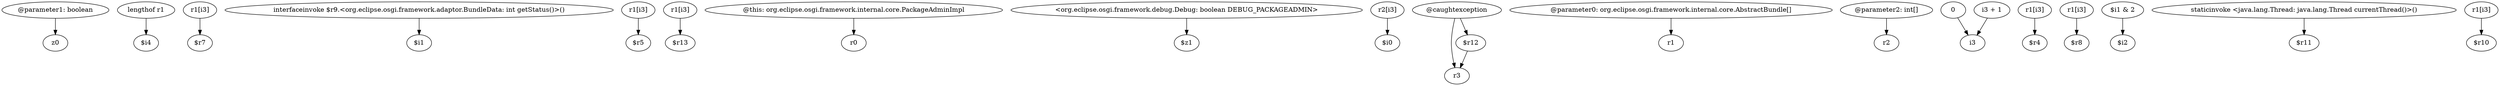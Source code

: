 digraph g {
0[label="@parameter1: boolean"]
1[label="z0"]
0->1[label=""]
2[label="lengthof r1"]
3[label="$i4"]
2->3[label=""]
4[label="r1[i3]"]
5[label="$r7"]
4->5[label=""]
6[label="interfaceinvoke $r9.<org.eclipse.osgi.framework.adaptor.BundleData: int getStatus()>()"]
7[label="$i1"]
6->7[label=""]
8[label="r1[i3]"]
9[label="$r5"]
8->9[label=""]
10[label="r1[i3]"]
11[label="$r13"]
10->11[label=""]
12[label="@this: org.eclipse.osgi.framework.internal.core.PackageAdminImpl"]
13[label="r0"]
12->13[label=""]
14[label="<org.eclipse.osgi.framework.debug.Debug: boolean DEBUG_PACKAGEADMIN>"]
15[label="$z1"]
14->15[label=""]
16[label="r2[i3]"]
17[label="$i0"]
16->17[label=""]
18[label="@caughtexception"]
19[label="r3"]
18->19[label=""]
20[label="@parameter0: org.eclipse.osgi.framework.internal.core.AbstractBundle[]"]
21[label="r1"]
20->21[label=""]
22[label="@parameter2: int[]"]
23[label="r2"]
22->23[label=""]
24[label="0"]
25[label="i3"]
24->25[label=""]
26[label="r1[i3]"]
27[label="$r4"]
26->27[label=""]
28[label="$r12"]
28->19[label=""]
29[label="r1[i3]"]
30[label="$r8"]
29->30[label=""]
31[label="$i1 & 2"]
32[label="$i2"]
31->32[label=""]
33[label="staticinvoke <java.lang.Thread: java.lang.Thread currentThread()>()"]
34[label="$r11"]
33->34[label=""]
35[label="i3 + 1"]
35->25[label=""]
36[label="r1[i3]"]
37[label="$r10"]
36->37[label=""]
18->28[label=""]
}
